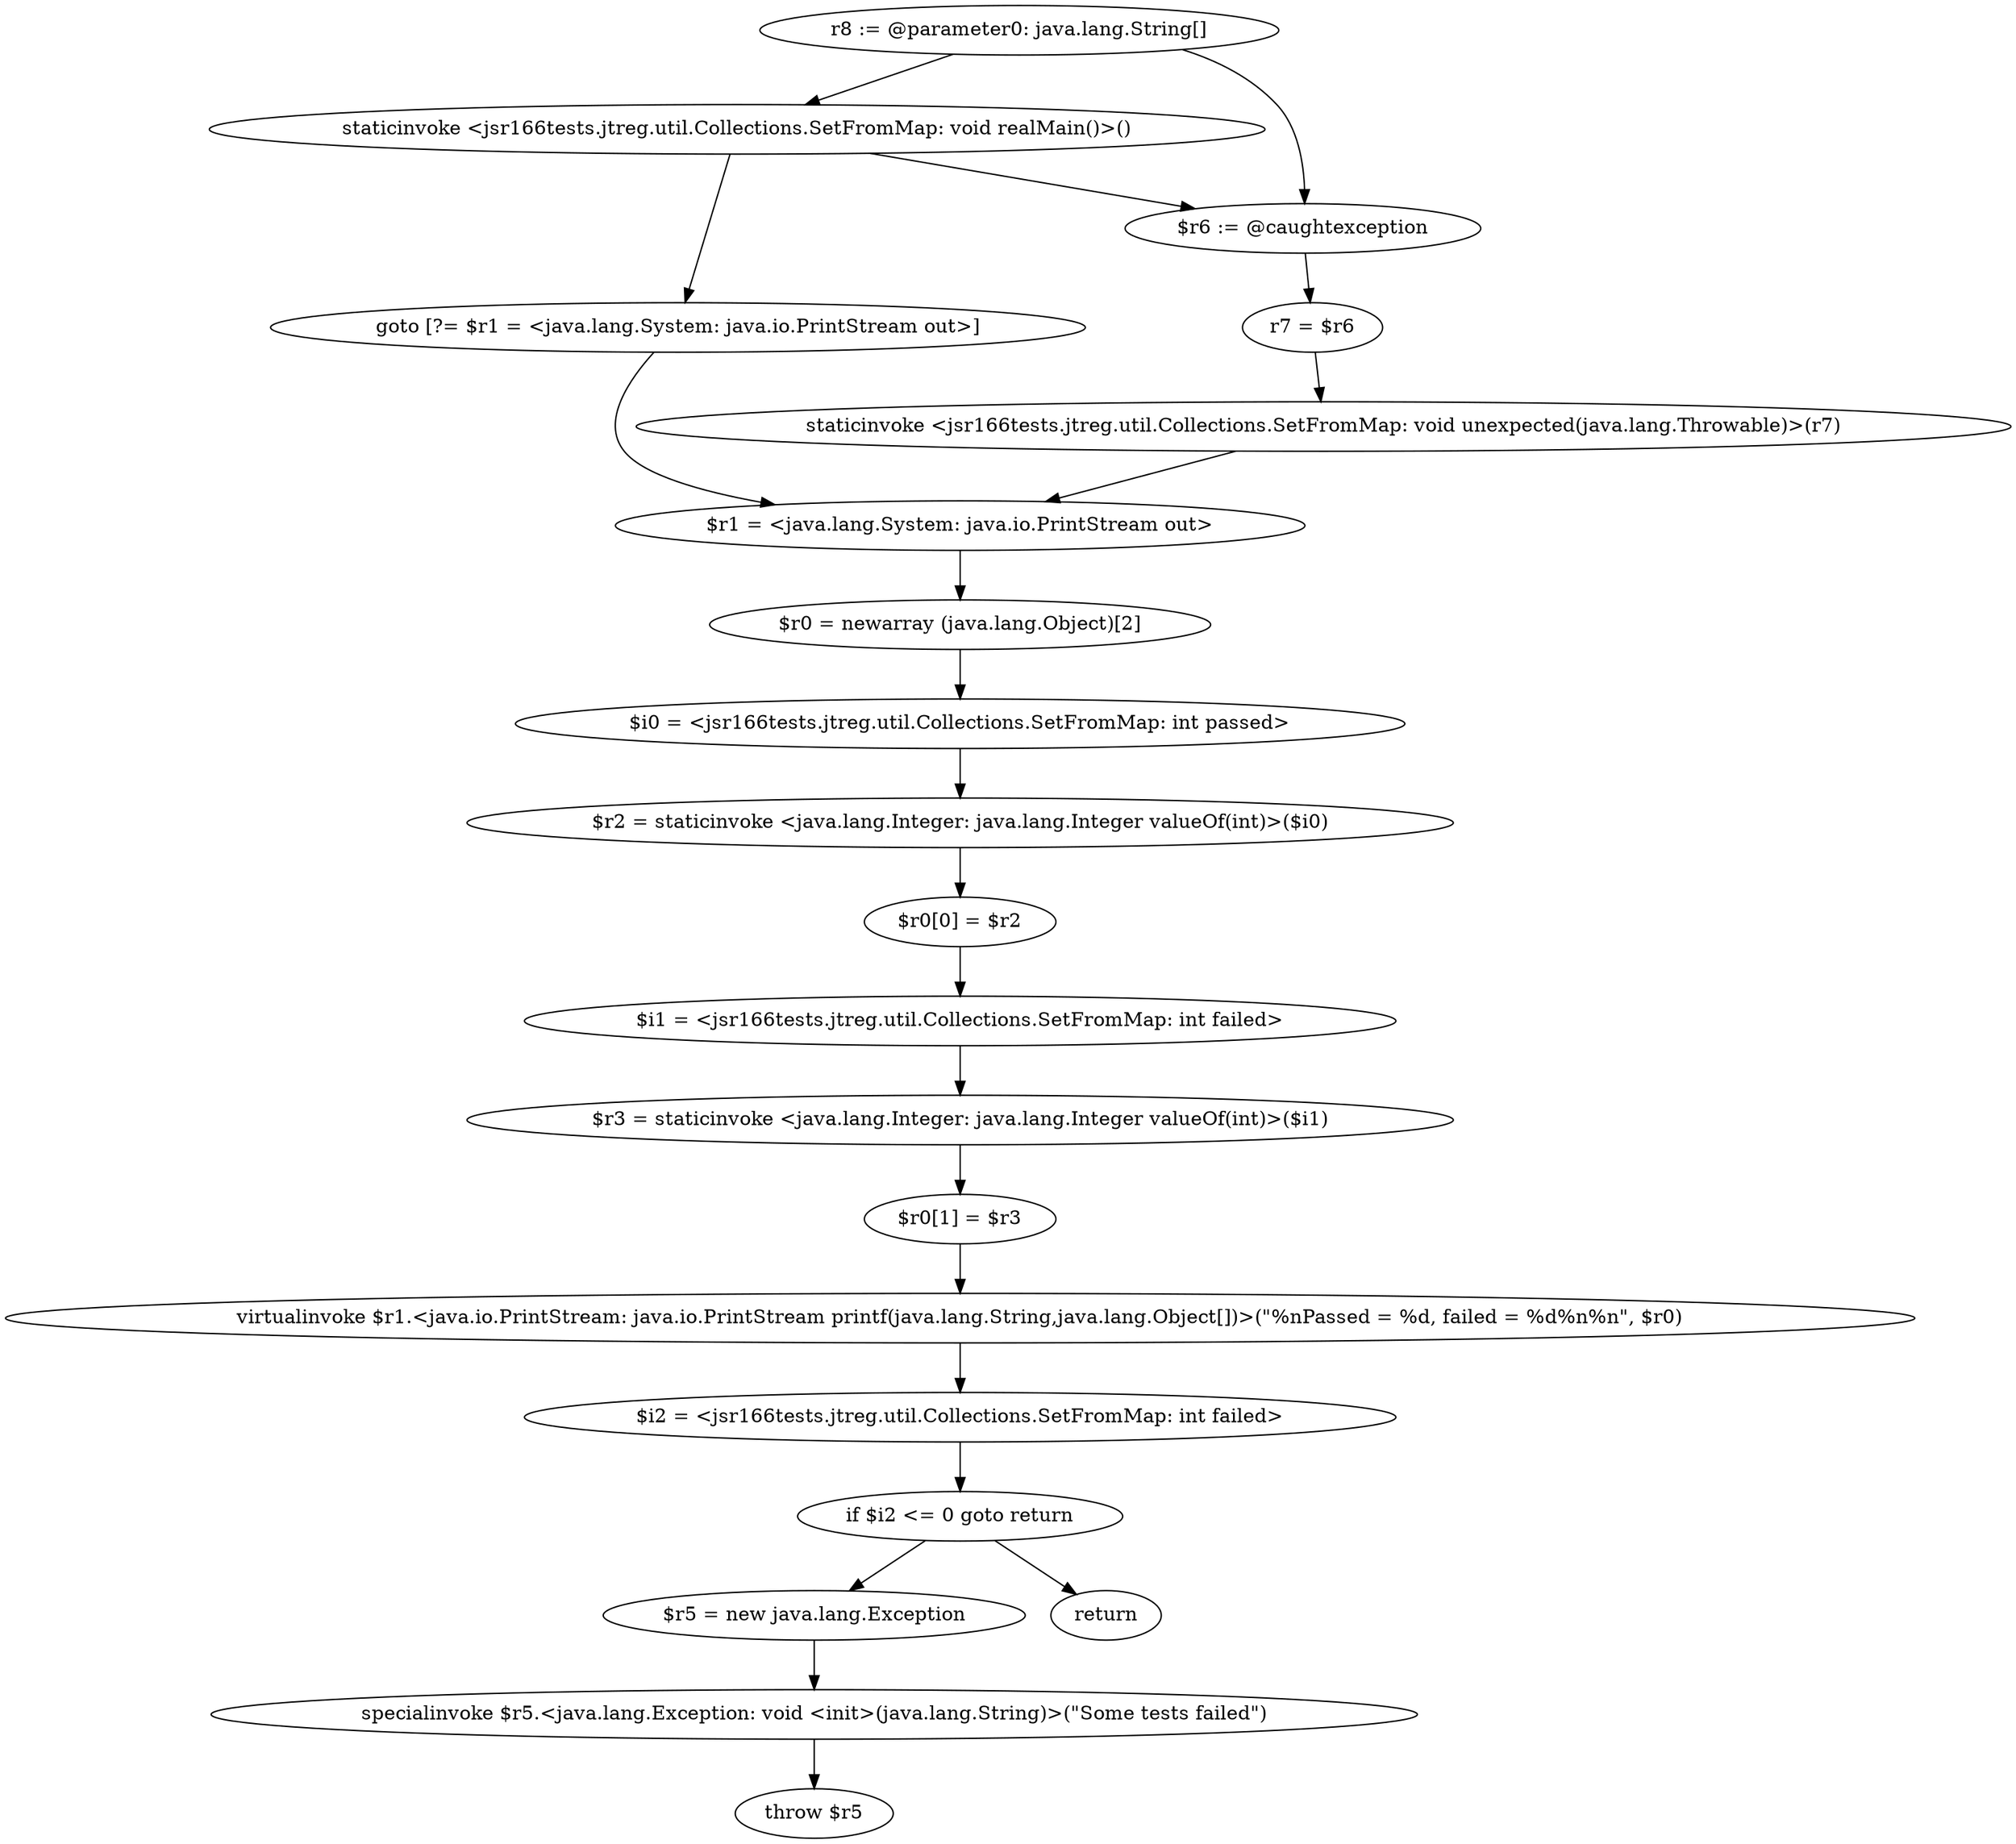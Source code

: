 digraph "unitGraph" {
    "r8 := @parameter0: java.lang.String[]"
    "staticinvoke <jsr166tests.jtreg.util.Collections.SetFromMap: void realMain()>()"
    "goto [?= $r1 = <java.lang.System: java.io.PrintStream out>]"
    "$r6 := @caughtexception"
    "r7 = $r6"
    "staticinvoke <jsr166tests.jtreg.util.Collections.SetFromMap: void unexpected(java.lang.Throwable)>(r7)"
    "$r1 = <java.lang.System: java.io.PrintStream out>"
    "$r0 = newarray (java.lang.Object)[2]"
    "$i0 = <jsr166tests.jtreg.util.Collections.SetFromMap: int passed>"
    "$r2 = staticinvoke <java.lang.Integer: java.lang.Integer valueOf(int)>($i0)"
    "$r0[0] = $r2"
    "$i1 = <jsr166tests.jtreg.util.Collections.SetFromMap: int failed>"
    "$r3 = staticinvoke <java.lang.Integer: java.lang.Integer valueOf(int)>($i1)"
    "$r0[1] = $r3"
    "virtualinvoke $r1.<java.io.PrintStream: java.io.PrintStream printf(java.lang.String,java.lang.Object[])>(\"%nPassed = %d, failed = %d%n%n\", $r0)"
    "$i2 = <jsr166tests.jtreg.util.Collections.SetFromMap: int failed>"
    "if $i2 <= 0 goto return"
    "$r5 = new java.lang.Exception"
    "specialinvoke $r5.<java.lang.Exception: void <init>(java.lang.String)>(\"Some tests failed\")"
    "throw $r5"
    "return"
    "r8 := @parameter0: java.lang.String[]"->"staticinvoke <jsr166tests.jtreg.util.Collections.SetFromMap: void realMain()>()";
    "r8 := @parameter0: java.lang.String[]"->"$r6 := @caughtexception";
    "staticinvoke <jsr166tests.jtreg.util.Collections.SetFromMap: void realMain()>()"->"goto [?= $r1 = <java.lang.System: java.io.PrintStream out>]";
    "staticinvoke <jsr166tests.jtreg.util.Collections.SetFromMap: void realMain()>()"->"$r6 := @caughtexception";
    "goto [?= $r1 = <java.lang.System: java.io.PrintStream out>]"->"$r1 = <java.lang.System: java.io.PrintStream out>";
    "$r6 := @caughtexception"->"r7 = $r6";
    "r7 = $r6"->"staticinvoke <jsr166tests.jtreg.util.Collections.SetFromMap: void unexpected(java.lang.Throwable)>(r7)";
    "staticinvoke <jsr166tests.jtreg.util.Collections.SetFromMap: void unexpected(java.lang.Throwable)>(r7)"->"$r1 = <java.lang.System: java.io.PrintStream out>";
    "$r1 = <java.lang.System: java.io.PrintStream out>"->"$r0 = newarray (java.lang.Object)[2]";
    "$r0 = newarray (java.lang.Object)[2]"->"$i0 = <jsr166tests.jtreg.util.Collections.SetFromMap: int passed>";
    "$i0 = <jsr166tests.jtreg.util.Collections.SetFromMap: int passed>"->"$r2 = staticinvoke <java.lang.Integer: java.lang.Integer valueOf(int)>($i0)";
    "$r2 = staticinvoke <java.lang.Integer: java.lang.Integer valueOf(int)>($i0)"->"$r0[0] = $r2";
    "$r0[0] = $r2"->"$i1 = <jsr166tests.jtreg.util.Collections.SetFromMap: int failed>";
    "$i1 = <jsr166tests.jtreg.util.Collections.SetFromMap: int failed>"->"$r3 = staticinvoke <java.lang.Integer: java.lang.Integer valueOf(int)>($i1)";
    "$r3 = staticinvoke <java.lang.Integer: java.lang.Integer valueOf(int)>($i1)"->"$r0[1] = $r3";
    "$r0[1] = $r3"->"virtualinvoke $r1.<java.io.PrintStream: java.io.PrintStream printf(java.lang.String,java.lang.Object[])>(\"%nPassed = %d, failed = %d%n%n\", $r0)";
    "virtualinvoke $r1.<java.io.PrintStream: java.io.PrintStream printf(java.lang.String,java.lang.Object[])>(\"%nPassed = %d, failed = %d%n%n\", $r0)"->"$i2 = <jsr166tests.jtreg.util.Collections.SetFromMap: int failed>";
    "$i2 = <jsr166tests.jtreg.util.Collections.SetFromMap: int failed>"->"if $i2 <= 0 goto return";
    "if $i2 <= 0 goto return"->"$r5 = new java.lang.Exception";
    "if $i2 <= 0 goto return"->"return";
    "$r5 = new java.lang.Exception"->"specialinvoke $r5.<java.lang.Exception: void <init>(java.lang.String)>(\"Some tests failed\")";
    "specialinvoke $r5.<java.lang.Exception: void <init>(java.lang.String)>(\"Some tests failed\")"->"throw $r5";
}
